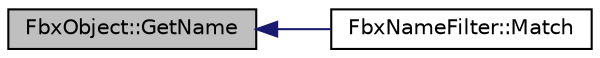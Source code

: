 digraph "FbxObject::GetName"
{
  edge [fontname="Helvetica",fontsize="10",labelfontname="Helvetica",labelfontsize="10"];
  node [fontname="Helvetica",fontsize="10",shape=record];
  rankdir="LR";
  Node200 [label="FbxObject::GetName",height=0.2,width=0.4,color="black", fillcolor="grey75", style="filled", fontcolor="black"];
  Node200 -> Node201 [dir="back",color="midnightblue",fontsize="10",style="solid",fontname="Helvetica"];
  Node201 [label="FbxNameFilter::Match",height=0.2,width=0.4,color="black", fillcolor="white", style="filled",URL="$class_fbx_name_filter.html#a2767c75f626baed7800308f937302743"];
}
